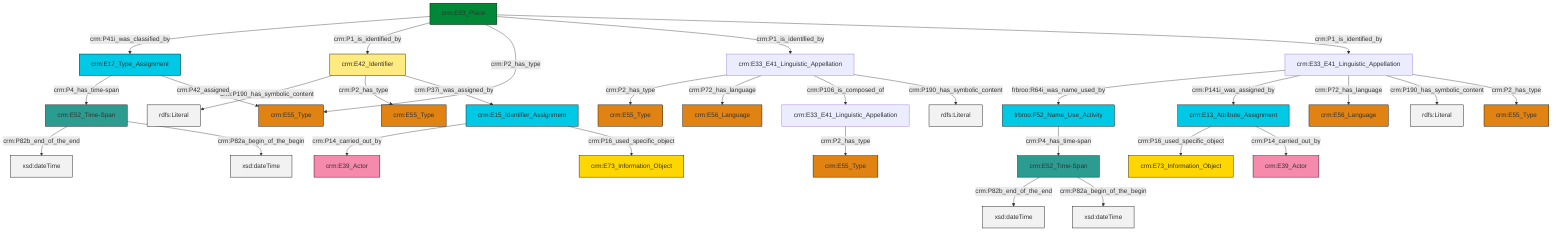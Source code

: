 graph TD
classDef Literal fill:#f2f2f2,stroke:#000000;
classDef CRM_Entity fill:#FFFFFF,stroke:#000000;
classDef Temporal_Entity fill:#00C9E6, stroke:#000000;
classDef Type fill:#E18312, stroke:#000000;
classDef Time-Span fill:#2C9C91, stroke:#000000;
classDef Appellation fill:#FFEB7F, stroke:#000000;
classDef Place fill:#008836, stroke:#000000;
classDef Persistent_Item fill:#B266B2, stroke:#000000;
classDef Conceptual_Object fill:#FFD700, stroke:#000000;
classDef Physical_Thing fill:#D2B48C, stroke:#000000;
classDef Actor fill:#f58aad, stroke:#000000;
classDef PC_Classes fill:#4ce600, stroke:#000000;
classDef Multi fill:#cccccc,stroke:#000000;

2["crm:E33_E41_Linguistic_Appellation"]:::Default -->|crm:P2_has_type| 3["crm:E55_Type"]:::Type
4["crm:E52_Time-Span"]:::Time-Span -->|crm:P82b_end_of_the_end| 5[xsd:dateTime]:::Literal
6["crm:E53_Place"]:::Place -->|crm:P41i_was_classified_by| 14["crm:E17_Type_Assignment"]:::Temporal_Entity
15["crm:E52_Time-Span"]:::Time-Span -->|crm:P82b_end_of_the_end| 16[xsd:dateTime]:::Literal
6["crm:E53_Place"]:::Place -->|crm:P1_is_identified_by| 19["crm:E42_Identifier"]:::Appellation
20["crm:E33_E41_Linguistic_Appellation"]:::Default -->|frbroo:R64i_was_name_used_by| 22["frbroo:F52_Name_Use_Activity"]:::Temporal_Entity
2["crm:E33_E41_Linguistic_Appellation"]:::Default -->|crm:P72_has_language| 23["crm:E56_Language"]:::Type
27["crm:E13_Attribute_Assignment"]:::Temporal_Entity -->|crm:P16_used_specific_object| 29["crm:E73_Information_Object"]:::Conceptual_Object
14["crm:E17_Type_Assignment"]:::Temporal_Entity -->|crm:P4_has_time-span| 15["crm:E52_Time-Span"]:::Time-Span
30["crm:E15_Identifier_Assignment"]:::Temporal_Entity -->|crm:P14_carried_out_by| 0["crm:E39_Actor"]:::Actor
20["crm:E33_E41_Linguistic_Appellation"]:::Default -->|crm:P141i_was_assigned_by| 27["crm:E13_Attribute_Assignment"]:::Temporal_Entity
19["crm:E42_Identifier"]:::Appellation -->|crm:P190_has_symbolic_content| 31[rdfs:Literal]:::Literal
19["crm:E42_Identifier"]:::Appellation -->|crm:P2_has_type| 32["crm:E55_Type"]:::Type
2["crm:E33_E41_Linguistic_Appellation"]:::Default -->|crm:P106_is_composed_of| 33["crm:E33_E41_Linguistic_Appellation"]:::Default
4["crm:E52_Time-Span"]:::Time-Span -->|crm:P82a_begin_of_the_begin| 34[xsd:dateTime]:::Literal
20["crm:E33_E41_Linguistic_Appellation"]:::Default -->|crm:P72_has_language| 17["crm:E56_Language"]:::Type
15["crm:E52_Time-Span"]:::Time-Span -->|crm:P82a_begin_of_the_begin| 37[xsd:dateTime]:::Literal
6["crm:E53_Place"]:::Place -->|crm:P2_has_type| 8["crm:E55_Type"]:::Type
20["crm:E33_E41_Linguistic_Appellation"]:::Default -->|crm:P190_has_symbolic_content| 39[rdfs:Literal]:::Literal
19["crm:E42_Identifier"]:::Appellation -->|crm:P37i_was_assigned_by| 30["crm:E15_Identifier_Assignment"]:::Temporal_Entity
6["crm:E53_Place"]:::Place -->|crm:P1_is_identified_by| 2["crm:E33_E41_Linguistic_Appellation"]:::Default
2["crm:E33_E41_Linguistic_Appellation"]:::Default -->|crm:P190_has_symbolic_content| 41[rdfs:Literal]:::Literal
27["crm:E13_Attribute_Assignment"]:::Temporal_Entity -->|crm:P14_carried_out_by| 24["crm:E39_Actor"]:::Actor
14["crm:E17_Type_Assignment"]:::Temporal_Entity -->|crm:P42_assigned| 8["crm:E55_Type"]:::Type
20["crm:E33_E41_Linguistic_Appellation"]:::Default -->|crm:P2_has_type| 10["crm:E55_Type"]:::Type
33["crm:E33_E41_Linguistic_Appellation"]:::Default -->|crm:P2_has_type| 45["crm:E55_Type"]:::Type
6["crm:E53_Place"]:::Place -->|crm:P1_is_identified_by| 20["crm:E33_E41_Linguistic_Appellation"]:::Default
22["frbroo:F52_Name_Use_Activity"]:::Temporal_Entity -->|crm:P4_has_time-span| 4["crm:E52_Time-Span"]:::Time-Span
30["crm:E15_Identifier_Assignment"]:::Temporal_Entity -->|crm:P16_used_specific_object| 46["crm:E73_Information_Object"]:::Conceptual_Object